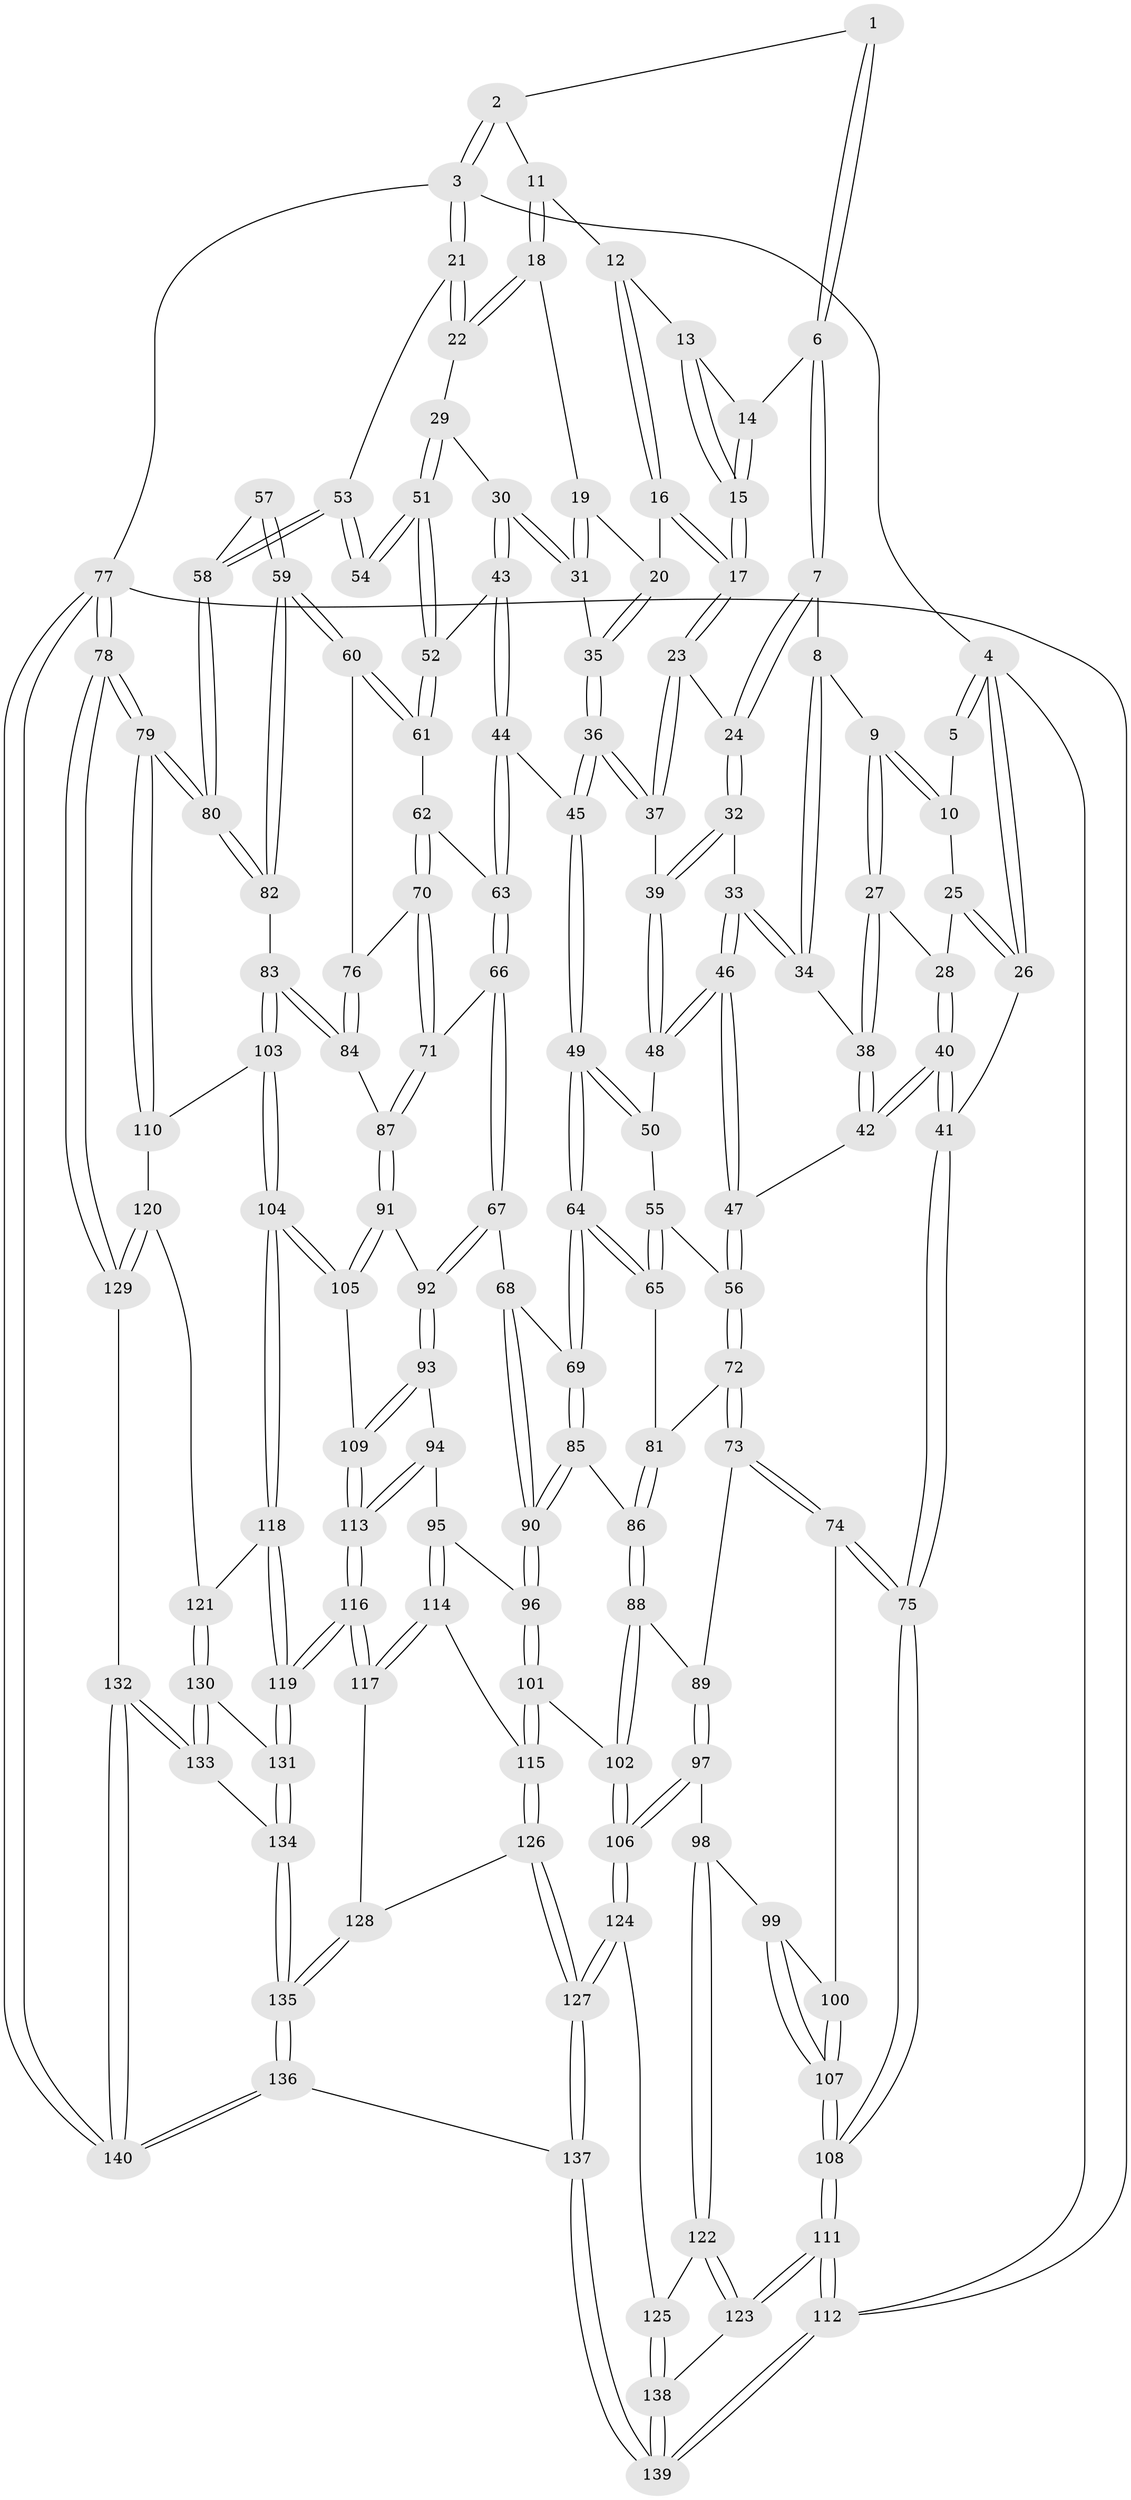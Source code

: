 // coarse degree distribution, {4: 0.5058823529411764, 3: 0.47058823529411764, 2: 0.023529411764705882}
// Generated by graph-tools (version 1.1) at 2025/38/03/04/25 23:38:32]
// undirected, 140 vertices, 347 edges
graph export_dot {
  node [color=gray90,style=filled];
  1 [pos="+0.27528251309876023+0"];
  2 [pos="+0.7407774358375153+0"];
  3 [pos="+1+0"];
  4 [pos="+0+0"];
  5 [pos="+0.057346020137603+0"];
  6 [pos="+0.31691694579430435+0"];
  7 [pos="+0.3123449682356314+0.0030249046623163417"];
  8 [pos="+0.2890989001737442+0.06505762727085657"];
  9 [pos="+0.20446248496594266+0.1421596101222266"];
  10 [pos="+0.08136359278090131+0.09501559367867617"];
  11 [pos="+0.700903774517186+0"];
  12 [pos="+0.578028438458651+0.050117905588530264"];
  13 [pos="+0.5337781513896671+0.06317816788391811"];
  14 [pos="+0.4173839671174604+0.03387637290244235"];
  15 [pos="+0.48678172158044297+0.15277380361941706"];
  16 [pos="+0.5726399925115172+0.15298582983210088"];
  17 [pos="+0.48643572723183015+0.17439162817398668"];
  18 [pos="+0.7092681332063049+0.005508816055681803"];
  19 [pos="+0.6819497999186067+0.0993158887420794"];
  20 [pos="+0.5733637457134755+0.15356669524831568"];
  21 [pos="+1+0"];
  22 [pos="+0.8131256387737996+0.1891335868747837"];
  23 [pos="+0.47789462911730574+0.18764600072388143"];
  24 [pos="+0.4424290280701347+0.18975921874493198"];
  25 [pos="+0.07942668956584947+0.09830612664162049"];
  26 [pos="+0+0.2418126840040626"];
  27 [pos="+0.188084614080606+0.20340827475669826"];
  28 [pos="+0.0809111293831993+0.21367263738442657"];
  29 [pos="+0.805401311331929+0.23175007808833653"];
  30 [pos="+0.7322739440682611+0.2418085996510235"];
  31 [pos="+0.662034774647787+0.20398318255531195"];
  32 [pos="+0.3931564786590109+0.22349592660253176"];
  33 [pos="+0.34752258100010613+0.2310925001480933"];
  34 [pos="+0.32576759807240663+0.19280004849950488"];
  35 [pos="+0.6286155660488192+0.21406836766273293"];
  36 [pos="+0.561076851977809+0.2975905650344293"];
  37 [pos="+0.5180432039337268+0.2584096930694949"];
  38 [pos="+0.2003145312319878+0.22749579395896316"];
  39 [pos="+0.43188980928296955+0.28684072459252297"];
  40 [pos="+0+0.36385358952151803"];
  41 [pos="+0+0.4292230486971972"];
  42 [pos="+0.20835790793113365+0.2573353719779763"];
  43 [pos="+0.6819605126960175+0.35327725713416674"];
  44 [pos="+0.6606669979958472+0.3723896449850164"];
  45 [pos="+0.5657439781679328+0.34717907213951826"];
  46 [pos="+0.2907710525907479+0.3462872519296093"];
  47 [pos="+0.27793701727809805+0.35739147644204894"];
  48 [pos="+0.4204845819976794+0.33330906471903354"];
  49 [pos="+0.5495003628355911+0.36413276897228053"];
  50 [pos="+0.43598442719843566+0.34276005663735115"];
  51 [pos="+0.8593910154241405+0.2962623624418126"];
  52 [pos="+0.8377728541132777+0.3500173335355316"];
  53 [pos="+1+0"];
  54 [pos="+0.8835810325136013+0.2941918900459359"];
  55 [pos="+0.4205675366674511+0.41514694778413824"];
  56 [pos="+0.267152326351705+0.3924471742283364"];
  57 [pos="+0.9290364767796061+0.32634382278243873"];
  58 [pos="+1+0.24430791444268735"];
  59 [pos="+1+0.48647886071781116"];
  60 [pos="+0.8563387979992297+0.44945232018693826"];
  61 [pos="+0.8343062954507777+0.4126558425960691"];
  62 [pos="+0.7429396558071628+0.4352076777706893"];
  63 [pos="+0.6811821954617333+0.41219665084957424"];
  64 [pos="+0.5091811615747462+0.4792687288742023"];
  65 [pos="+0.49962269798724823+0.47853881221029965"];
  66 [pos="+0.638680503493172+0.5517126633479726"];
  67 [pos="+0.6304982495961703+0.556934170557874"];
  68 [pos="+0.5813456164266542+0.5479986052689588"];
  69 [pos="+0.5173053903400249+0.49345295735859834"];
  70 [pos="+0.7452345299929611+0.5360109886458183"];
  71 [pos="+0.7403213935504285+0.5462737010390323"];
  72 [pos="+0.2320474126715647+0.4551842774504652"];
  73 [pos="+0.21550772270051552+0.4698155832724138"];
  74 [pos="+0.0677563020602048+0.491779225223565"];
  75 [pos="+0+0.4391899950382025"];
  76 [pos="+0.8532171590310569+0.45753390556165957"];
  77 [pos="+1+1"];
  78 [pos="+1+0.9232158855288656"];
  79 [pos="+1+0.7331676010930187"];
  80 [pos="+1+0.5230114953287937"];
  81 [pos="+0.40700295120600377+0.502222616275083"];
  82 [pos="+1+0.5184513637224506"];
  83 [pos="+0.8839406227332439+0.635467082730909"];
  84 [pos="+0.8520681851905836+0.6197197537198129"];
  85 [pos="+0.438360328994664+0.6108462975904336"];
  86 [pos="+0.3937361418258278+0.6229085667134926"];
  87 [pos="+0.8140137987751979+0.6191122116072354"];
  88 [pos="+0.3738016881768074+0.6385316425034614"];
  89 [pos="+0.2895583618568172+0.6001145416338997"];
  90 [pos="+0.5188645318386752+0.6521238637774985"];
  91 [pos="+0.7676945986645604+0.6593073440439193"];
  92 [pos="+0.6571931291209713+0.6594905232111055"];
  93 [pos="+0.6567893618373257+0.6605650829565585"];
  94 [pos="+0.6107432666697562+0.7037663306423814"];
  95 [pos="+0.5708382327214567+0.7125896638518279"];
  96 [pos="+0.5218651046469048+0.6888830348458406"];
  97 [pos="+0.24798394863787265+0.6863386425103015"];
  98 [pos="+0.1772136884573314+0.7435382129046694"];
  99 [pos="+0.16453484623159068+0.7349941989460947"];
  100 [pos="+0.12273624995953472+0.6513665428480188"];
  101 [pos="+0.4289688094630726+0.7559302712568354"];
  102 [pos="+0.39963282308402426+0.7552609174883248"];
  103 [pos="+0.8947901065334415+0.7371094695813359"];
  104 [pos="+0.8150918770804905+0.7876359921217204"];
  105 [pos="+0.7596695625280601+0.7451705846564753"];
  106 [pos="+0.3799521935748346+0.7737552574466471"];
  107 [pos="+0+0.7979047896421034"];
  108 [pos="+0+0.9031842114860892"];
  109 [pos="+0.7102632902846332+0.7550779982548526"];
  110 [pos="+0.923539286730426+0.7579339531687754"];
  111 [pos="+0+0.9926548445224643"];
  112 [pos="+0+1"];
  113 [pos="+0.6635611817675735+0.8161966253324652"];
  114 [pos="+0.5609494531246602+0.8247999505154173"];
  115 [pos="+0.5179133131736053+0.8257916250929179"];
  116 [pos="+0.6494378025609313+0.8730856718636034"];
  117 [pos="+0.6197130187391694+0.8582899023374222"];
  118 [pos="+0.8090614844271451+0.8150462115321457"];
  119 [pos="+0.6554383915996608+0.8847203081921723"];
  120 [pos="+0.9385575811622994+0.8695152048744086"];
  121 [pos="+0.8410541226628724+0.881068852871683"];
  122 [pos="+0.1895226167695775+0.7759059897657417"];
  123 [pos="+0.005905550034969172+0.9132690268467218"];
  124 [pos="+0.32384254761864106+0.8593918331369855"];
  125 [pos="+0.2642172091325866+0.8661004194895326"];
  126 [pos="+0.4747124904633898+0.9064484013678618"];
  127 [pos="+0.41181608976696804+0.954058021262286"];
  128 [pos="+0.5031133439452155+0.9123173590021579"];
  129 [pos="+0.9653978859199639+0.8928410798099147"];
  130 [pos="+0.8302674168924808+0.9087053184220796"];
  131 [pos="+0.6579177530642705+0.9090830955737881"];
  132 [pos="+0.8679470303153303+1"];
  133 [pos="+0.8391421784042227+0.9721253628875449"];
  134 [pos="+0.6566097500128495+0.9177987704275924"];
  135 [pos="+0.6438253110927952+0.9654310678747088"];
  136 [pos="+0.6193581735034889+1"];
  137 [pos="+0.47027700548802437+1"];
  138 [pos="+0.22626750754814828+0.9153595512761121"];
  139 [pos="+0.1864743206881709+1"];
  140 [pos="+0.8579555644866056+1"];
  1 -- 2;
  1 -- 6;
  1 -- 6;
  2 -- 3;
  2 -- 3;
  2 -- 11;
  3 -- 4;
  3 -- 21;
  3 -- 21;
  3 -- 77;
  4 -- 5;
  4 -- 5;
  4 -- 26;
  4 -- 26;
  4 -- 112;
  5 -- 10;
  6 -- 7;
  6 -- 7;
  6 -- 14;
  7 -- 8;
  7 -- 24;
  7 -- 24;
  8 -- 9;
  8 -- 34;
  8 -- 34;
  9 -- 10;
  9 -- 10;
  9 -- 27;
  9 -- 27;
  10 -- 25;
  11 -- 12;
  11 -- 18;
  11 -- 18;
  12 -- 13;
  12 -- 16;
  12 -- 16;
  13 -- 14;
  13 -- 15;
  13 -- 15;
  14 -- 15;
  14 -- 15;
  15 -- 17;
  15 -- 17;
  16 -- 17;
  16 -- 17;
  16 -- 20;
  17 -- 23;
  17 -- 23;
  18 -- 19;
  18 -- 22;
  18 -- 22;
  19 -- 20;
  19 -- 31;
  19 -- 31;
  20 -- 35;
  20 -- 35;
  21 -- 22;
  21 -- 22;
  21 -- 53;
  22 -- 29;
  23 -- 24;
  23 -- 37;
  23 -- 37;
  24 -- 32;
  24 -- 32;
  25 -- 26;
  25 -- 26;
  25 -- 28;
  26 -- 41;
  27 -- 28;
  27 -- 38;
  27 -- 38;
  28 -- 40;
  28 -- 40;
  29 -- 30;
  29 -- 51;
  29 -- 51;
  30 -- 31;
  30 -- 31;
  30 -- 43;
  30 -- 43;
  31 -- 35;
  32 -- 33;
  32 -- 39;
  32 -- 39;
  33 -- 34;
  33 -- 34;
  33 -- 46;
  33 -- 46;
  34 -- 38;
  35 -- 36;
  35 -- 36;
  36 -- 37;
  36 -- 37;
  36 -- 45;
  36 -- 45;
  37 -- 39;
  38 -- 42;
  38 -- 42;
  39 -- 48;
  39 -- 48;
  40 -- 41;
  40 -- 41;
  40 -- 42;
  40 -- 42;
  41 -- 75;
  41 -- 75;
  42 -- 47;
  43 -- 44;
  43 -- 44;
  43 -- 52;
  44 -- 45;
  44 -- 63;
  44 -- 63;
  45 -- 49;
  45 -- 49;
  46 -- 47;
  46 -- 47;
  46 -- 48;
  46 -- 48;
  47 -- 56;
  47 -- 56;
  48 -- 50;
  49 -- 50;
  49 -- 50;
  49 -- 64;
  49 -- 64;
  50 -- 55;
  51 -- 52;
  51 -- 52;
  51 -- 54;
  51 -- 54;
  52 -- 61;
  52 -- 61;
  53 -- 54;
  53 -- 54;
  53 -- 58;
  53 -- 58;
  55 -- 56;
  55 -- 65;
  55 -- 65;
  56 -- 72;
  56 -- 72;
  57 -- 58;
  57 -- 59;
  57 -- 59;
  58 -- 80;
  58 -- 80;
  59 -- 60;
  59 -- 60;
  59 -- 82;
  59 -- 82;
  60 -- 61;
  60 -- 61;
  60 -- 76;
  61 -- 62;
  62 -- 63;
  62 -- 70;
  62 -- 70;
  63 -- 66;
  63 -- 66;
  64 -- 65;
  64 -- 65;
  64 -- 69;
  64 -- 69;
  65 -- 81;
  66 -- 67;
  66 -- 67;
  66 -- 71;
  67 -- 68;
  67 -- 92;
  67 -- 92;
  68 -- 69;
  68 -- 90;
  68 -- 90;
  69 -- 85;
  69 -- 85;
  70 -- 71;
  70 -- 71;
  70 -- 76;
  71 -- 87;
  71 -- 87;
  72 -- 73;
  72 -- 73;
  72 -- 81;
  73 -- 74;
  73 -- 74;
  73 -- 89;
  74 -- 75;
  74 -- 75;
  74 -- 100;
  75 -- 108;
  75 -- 108;
  76 -- 84;
  76 -- 84;
  77 -- 78;
  77 -- 78;
  77 -- 140;
  77 -- 140;
  77 -- 112;
  78 -- 79;
  78 -- 79;
  78 -- 129;
  78 -- 129;
  79 -- 80;
  79 -- 80;
  79 -- 110;
  79 -- 110;
  80 -- 82;
  80 -- 82;
  81 -- 86;
  81 -- 86;
  82 -- 83;
  83 -- 84;
  83 -- 84;
  83 -- 103;
  83 -- 103;
  84 -- 87;
  85 -- 86;
  85 -- 90;
  85 -- 90;
  86 -- 88;
  86 -- 88;
  87 -- 91;
  87 -- 91;
  88 -- 89;
  88 -- 102;
  88 -- 102;
  89 -- 97;
  89 -- 97;
  90 -- 96;
  90 -- 96;
  91 -- 92;
  91 -- 105;
  91 -- 105;
  92 -- 93;
  92 -- 93;
  93 -- 94;
  93 -- 109;
  93 -- 109;
  94 -- 95;
  94 -- 113;
  94 -- 113;
  95 -- 96;
  95 -- 114;
  95 -- 114;
  96 -- 101;
  96 -- 101;
  97 -- 98;
  97 -- 106;
  97 -- 106;
  98 -- 99;
  98 -- 122;
  98 -- 122;
  99 -- 100;
  99 -- 107;
  99 -- 107;
  100 -- 107;
  100 -- 107;
  101 -- 102;
  101 -- 115;
  101 -- 115;
  102 -- 106;
  102 -- 106;
  103 -- 104;
  103 -- 104;
  103 -- 110;
  104 -- 105;
  104 -- 105;
  104 -- 118;
  104 -- 118;
  105 -- 109;
  106 -- 124;
  106 -- 124;
  107 -- 108;
  107 -- 108;
  108 -- 111;
  108 -- 111;
  109 -- 113;
  109 -- 113;
  110 -- 120;
  111 -- 112;
  111 -- 112;
  111 -- 123;
  111 -- 123;
  112 -- 139;
  112 -- 139;
  113 -- 116;
  113 -- 116;
  114 -- 115;
  114 -- 117;
  114 -- 117;
  115 -- 126;
  115 -- 126;
  116 -- 117;
  116 -- 117;
  116 -- 119;
  116 -- 119;
  117 -- 128;
  118 -- 119;
  118 -- 119;
  118 -- 121;
  119 -- 131;
  119 -- 131;
  120 -- 121;
  120 -- 129;
  120 -- 129;
  121 -- 130;
  121 -- 130;
  122 -- 123;
  122 -- 123;
  122 -- 125;
  123 -- 138;
  124 -- 125;
  124 -- 127;
  124 -- 127;
  125 -- 138;
  125 -- 138;
  126 -- 127;
  126 -- 127;
  126 -- 128;
  127 -- 137;
  127 -- 137;
  128 -- 135;
  128 -- 135;
  129 -- 132;
  130 -- 131;
  130 -- 133;
  130 -- 133;
  131 -- 134;
  131 -- 134;
  132 -- 133;
  132 -- 133;
  132 -- 140;
  132 -- 140;
  133 -- 134;
  134 -- 135;
  134 -- 135;
  135 -- 136;
  135 -- 136;
  136 -- 137;
  136 -- 140;
  136 -- 140;
  137 -- 139;
  137 -- 139;
  138 -- 139;
  138 -- 139;
}
